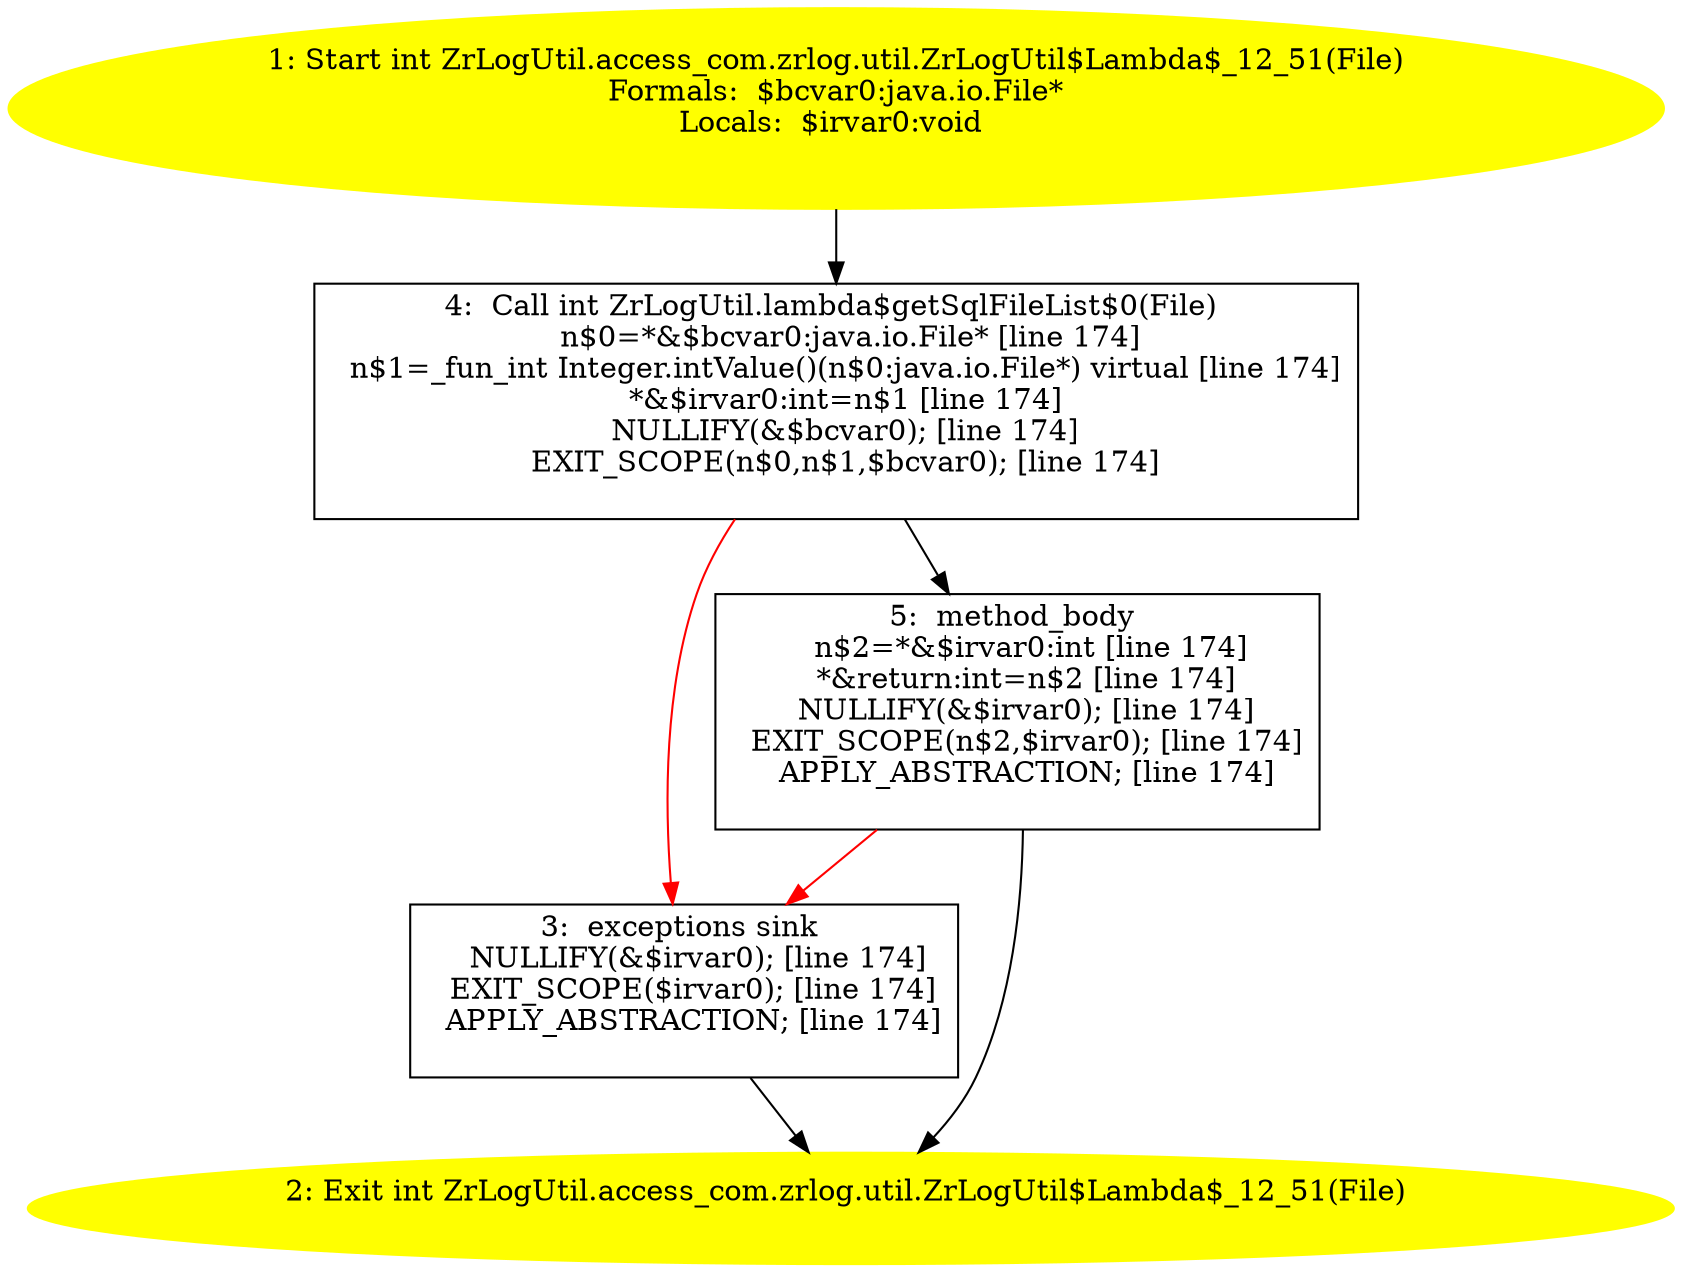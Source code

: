 /* @generated */
digraph cfg {
"com.zrlog.util.ZrLogUtil.access_com.zrlog.util.ZrLogUtil$Lambda$_12_51(java.io.File):int.e82b3ff1b689dfed2d36441f4e56ea54_1" [label="1: Start int ZrLogUtil.access_com.zrlog.util.ZrLogUtil$Lambda$_12_51(File)\nFormals:  $bcvar0:java.io.File*\nLocals:  $irvar0:void \n  " color=yellow style=filled]
	

	 "com.zrlog.util.ZrLogUtil.access_com.zrlog.util.ZrLogUtil$Lambda$_12_51(java.io.File):int.e82b3ff1b689dfed2d36441f4e56ea54_1" -> "com.zrlog.util.ZrLogUtil.access_com.zrlog.util.ZrLogUtil$Lambda$_12_51(java.io.File):int.e82b3ff1b689dfed2d36441f4e56ea54_4" ;
"com.zrlog.util.ZrLogUtil.access_com.zrlog.util.ZrLogUtil$Lambda$_12_51(java.io.File):int.e82b3ff1b689dfed2d36441f4e56ea54_2" [label="2: Exit int ZrLogUtil.access_com.zrlog.util.ZrLogUtil$Lambda$_12_51(File) \n  " color=yellow style=filled]
	

"com.zrlog.util.ZrLogUtil.access_com.zrlog.util.ZrLogUtil$Lambda$_12_51(java.io.File):int.e82b3ff1b689dfed2d36441f4e56ea54_3" [label="3:  exceptions sink \n   NULLIFY(&$irvar0); [line 174]\n  EXIT_SCOPE($irvar0); [line 174]\n  APPLY_ABSTRACTION; [line 174]\n " shape="box"]
	

	 "com.zrlog.util.ZrLogUtil.access_com.zrlog.util.ZrLogUtil$Lambda$_12_51(java.io.File):int.e82b3ff1b689dfed2d36441f4e56ea54_3" -> "com.zrlog.util.ZrLogUtil.access_com.zrlog.util.ZrLogUtil$Lambda$_12_51(java.io.File):int.e82b3ff1b689dfed2d36441f4e56ea54_2" ;
"com.zrlog.util.ZrLogUtil.access_com.zrlog.util.ZrLogUtil$Lambda$_12_51(java.io.File):int.e82b3ff1b689dfed2d36441f4e56ea54_4" [label="4:  Call int ZrLogUtil.lambda$getSqlFileList$0(File) \n   n$0=*&$bcvar0:java.io.File* [line 174]\n  n$1=_fun_int Integer.intValue()(n$0:java.io.File*) virtual [line 174]\n  *&$irvar0:int=n$1 [line 174]\n  NULLIFY(&$bcvar0); [line 174]\n  EXIT_SCOPE(n$0,n$1,$bcvar0); [line 174]\n " shape="box"]
	

	 "com.zrlog.util.ZrLogUtil.access_com.zrlog.util.ZrLogUtil$Lambda$_12_51(java.io.File):int.e82b3ff1b689dfed2d36441f4e56ea54_4" -> "com.zrlog.util.ZrLogUtil.access_com.zrlog.util.ZrLogUtil$Lambda$_12_51(java.io.File):int.e82b3ff1b689dfed2d36441f4e56ea54_5" ;
	 "com.zrlog.util.ZrLogUtil.access_com.zrlog.util.ZrLogUtil$Lambda$_12_51(java.io.File):int.e82b3ff1b689dfed2d36441f4e56ea54_4" -> "com.zrlog.util.ZrLogUtil.access_com.zrlog.util.ZrLogUtil$Lambda$_12_51(java.io.File):int.e82b3ff1b689dfed2d36441f4e56ea54_3" [color="red" ];
"com.zrlog.util.ZrLogUtil.access_com.zrlog.util.ZrLogUtil$Lambda$_12_51(java.io.File):int.e82b3ff1b689dfed2d36441f4e56ea54_5" [label="5:  method_body \n   n$2=*&$irvar0:int [line 174]\n  *&return:int=n$2 [line 174]\n  NULLIFY(&$irvar0); [line 174]\n  EXIT_SCOPE(n$2,$irvar0); [line 174]\n  APPLY_ABSTRACTION; [line 174]\n " shape="box"]
	

	 "com.zrlog.util.ZrLogUtil.access_com.zrlog.util.ZrLogUtil$Lambda$_12_51(java.io.File):int.e82b3ff1b689dfed2d36441f4e56ea54_5" -> "com.zrlog.util.ZrLogUtil.access_com.zrlog.util.ZrLogUtil$Lambda$_12_51(java.io.File):int.e82b3ff1b689dfed2d36441f4e56ea54_2" ;
	 "com.zrlog.util.ZrLogUtil.access_com.zrlog.util.ZrLogUtil$Lambda$_12_51(java.io.File):int.e82b3ff1b689dfed2d36441f4e56ea54_5" -> "com.zrlog.util.ZrLogUtil.access_com.zrlog.util.ZrLogUtil$Lambda$_12_51(java.io.File):int.e82b3ff1b689dfed2d36441f4e56ea54_3" [color="red" ];
}
